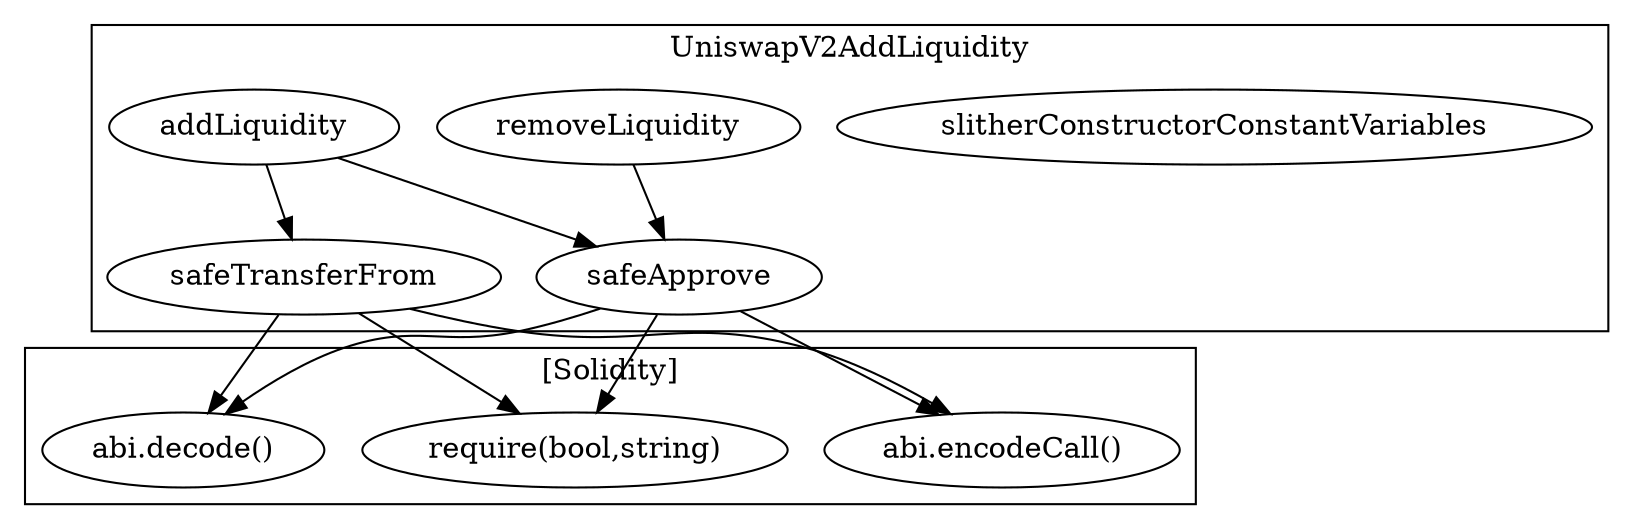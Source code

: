 strict digraph {
subgraph cluster_1164_UniswapV2AddLiquidity {
label = "UniswapV2AddLiquidity"
"1164_slitherConstructorConstantVariables" [label="slitherConstructorConstantVariables"]
"1164_safeTransferFrom" [label="safeTransferFrom"]
"1164_removeLiquidity" [label="removeLiquidity"]
"1164_safeApprove" [label="safeApprove"]
"1164_addLiquidity" [label="addLiquidity"]
"1164_addLiquidity" -> "1164_safeApprove"
"1164_addLiquidity" -> "1164_safeTransferFrom"
"1164_removeLiquidity" -> "1164_safeApprove"
}subgraph cluster_solidity {
label = "[Solidity]"
"abi.decode()" 
"abi.encodeCall()" 
"require(bool,string)" 
"1164_safeApprove" -> "require(bool,string)"
"1164_safeApprove" -> "abi.encodeCall()"
"1164_safeTransferFrom" -> "abi.encodeCall()"
"1164_safeTransferFrom" -> "abi.decode()"
"1164_safeTransferFrom" -> "require(bool,string)"
"1164_safeApprove" -> "abi.decode()"
}
}